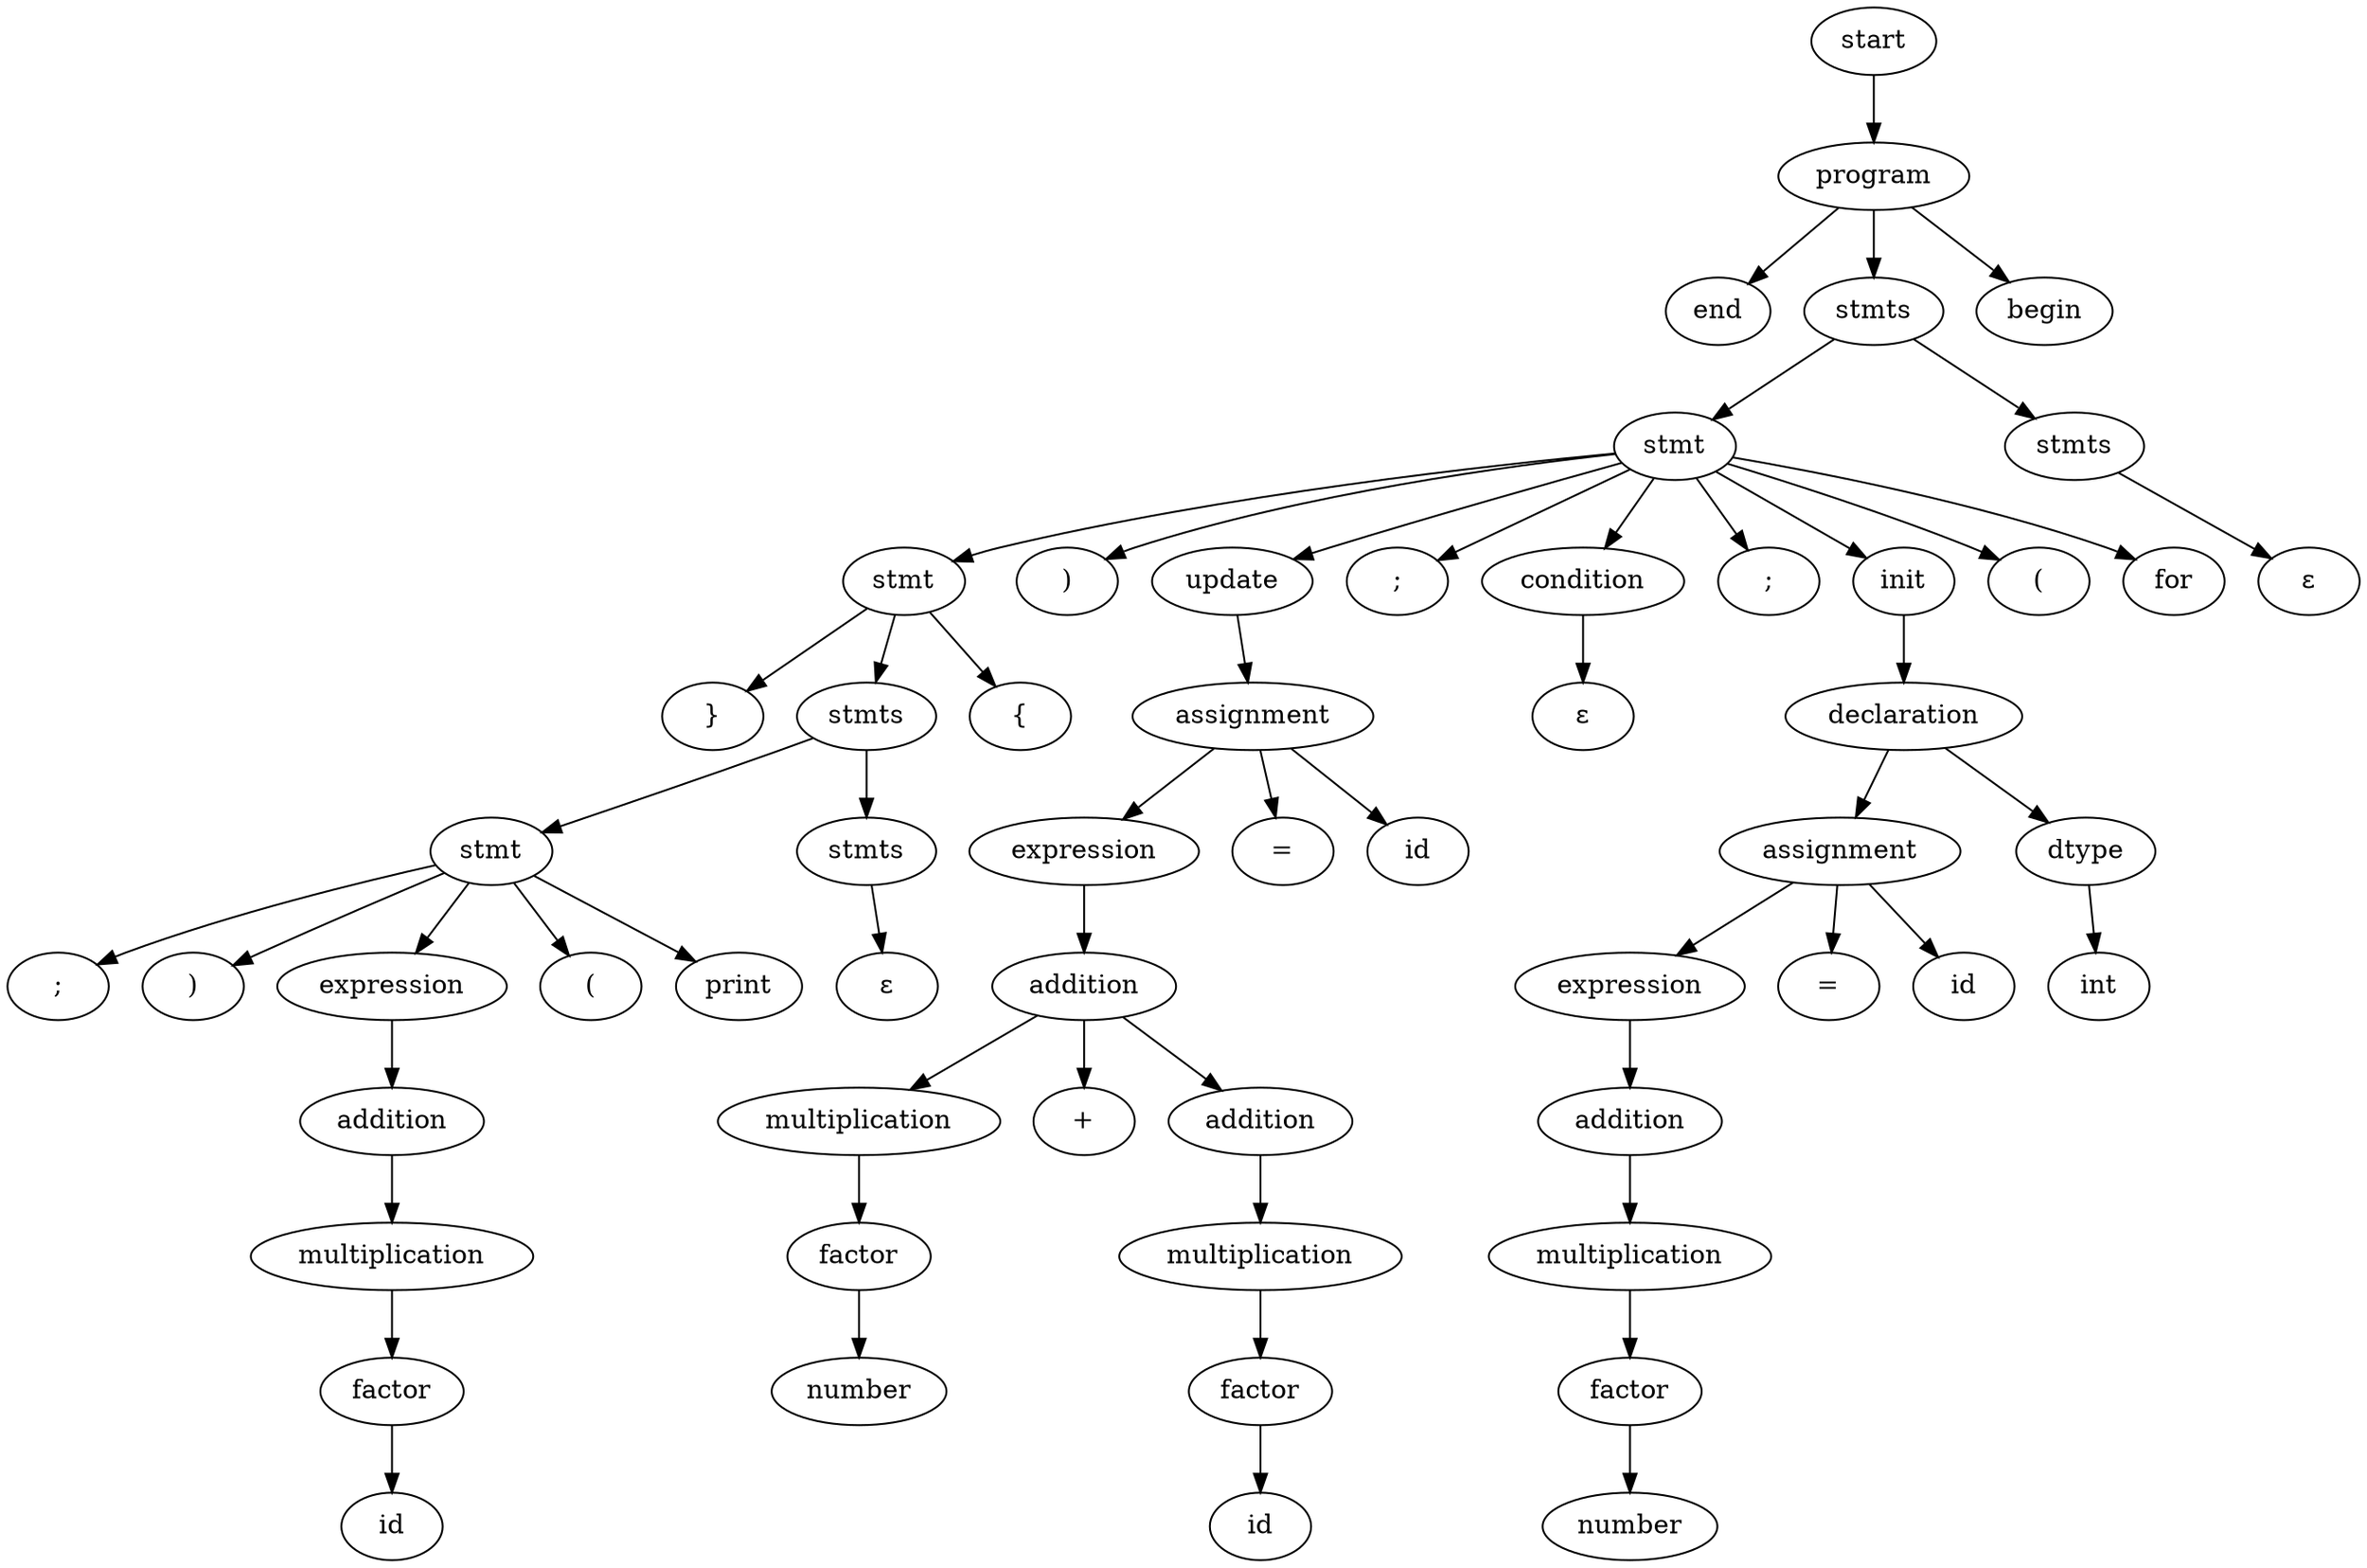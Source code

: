 digraph G {
  node822400432 [label="start"];
  node822400433 [label="program"];
  node822400432 -> node822400433;
  node822400434 [label="end"];
  node822400433 -> node822400434;
  node822400435 [label="stmts"];
  node822400433 -> node822400435;
  node822400436 [label="stmt"];
  node822400435 -> node822400436;
  node822400437 [label="stmt"];
  node822400436 -> node822400437;
  node822400438 [label="}"];
  node822400437 -> node822400438;
  node822400439 [label="stmts"];
  node822400437 -> node822400439;
  node822400440 [label="stmt"];
  node822400439 -> node822400440;
  node822400441 [label=";"];
  node822400440 -> node822400441;
  node822400442 [label=")"];
  node822400440 -> node822400442;
  node822400443 [label="expression"];
  node822400440 -> node822400443;
  node822400444 [label="addition"];
  node822400443 -> node822400444;
  node822400445 [label="multiplication"];
  node822400444 -> node822400445;
  node822400446 [label="factor"];
  node822400445 -> node822400446;
  node822400447 [label="id"];
  node822400446 -> node822400447;
  node822400448 [label="("];
  node822400440 -> node822400448;
  node822400449 [label="print"];
  node822400440 -> node822400449;
  node822400450 [label="stmts"];
  node822400439 -> node822400450;
  node822400451 [label="ε"];
  node822400450 -> node822400451;
  node822400452 [label="{"];
  node822400437 -> node822400452;
  node822400453 [label=")"];
  node822400436 -> node822400453;
  node822400454 [label="update"];
  node822400436 -> node822400454;
  node822400455 [label="assignment"];
  node822400454 -> node822400455;
  node822400456 [label="expression"];
  node822400455 -> node822400456;
  node822400457 [label="addition"];
  node822400456 -> node822400457;
  node822400458 [label="multiplication"];
  node822400457 -> node822400458;
  node822400459 [label="factor"];
  node822400458 -> node822400459;
  node822400460 [label="number"];
  node822400459 -> node822400460;
  node822400461 [label="+"];
  node822400457 -> node822400461;
  node822400462 [label="addition"];
  node822400457 -> node822400462;
  node822400463 [label="multiplication"];
  node822400462 -> node822400463;
  node822400464 [label="factor"];
  node822400463 -> node822400464;
  node822400465 [label="id"];
  node822400464 -> node822400465;
  node822400466 [label="="];
  node822400455 -> node822400466;
  node822400467 [label="id"];
  node822400455 -> node822400467;
  node822400468 [label=";"];
  node822400436 -> node822400468;
  node822400469 [label="condition"];
  node822400436 -> node822400469;
  node822400470 [label="ε"];
  node822400469 -> node822400470;
  node822400471 [label=";"];
  node822400436 -> node822400471;
  node822400472 [label="init"];
  node822400436 -> node822400472;
  node822400473 [label="declaration"];
  node822400472 -> node822400473;
  node822400474 [label="assignment"];
  node822400473 -> node822400474;
  node822400475 [label="expression"];
  node822400474 -> node822400475;
  node822400476 [label="addition"];
  node822400475 -> node822400476;
  node822400477 [label="multiplication"];
  node822400476 -> node822400477;
  node822400478 [label="factor"];
  node822400477 -> node822400478;
  node822400479 [label="number"];
  node822400478 -> node822400479;
  node822400480 [label="="];
  node822400474 -> node822400480;
  node822400481 [label="id"];
  node822400474 -> node822400481;
  node822400482 [label="dtype"];
  node822400473 -> node822400482;
  node822400483 [label="int"];
  node822400482 -> node822400483;
  node822400484 [label="("];
  node822400436 -> node822400484;
  node822400485 [label="for"];
  node822400436 -> node822400485;
  node822400486 [label="stmts"];
  node822400435 -> node822400486;
  node822400487 [label="ε"];
  node822400486 -> node822400487;
  node822400488 [label="begin"];
  node822400433 -> node822400488;
}
